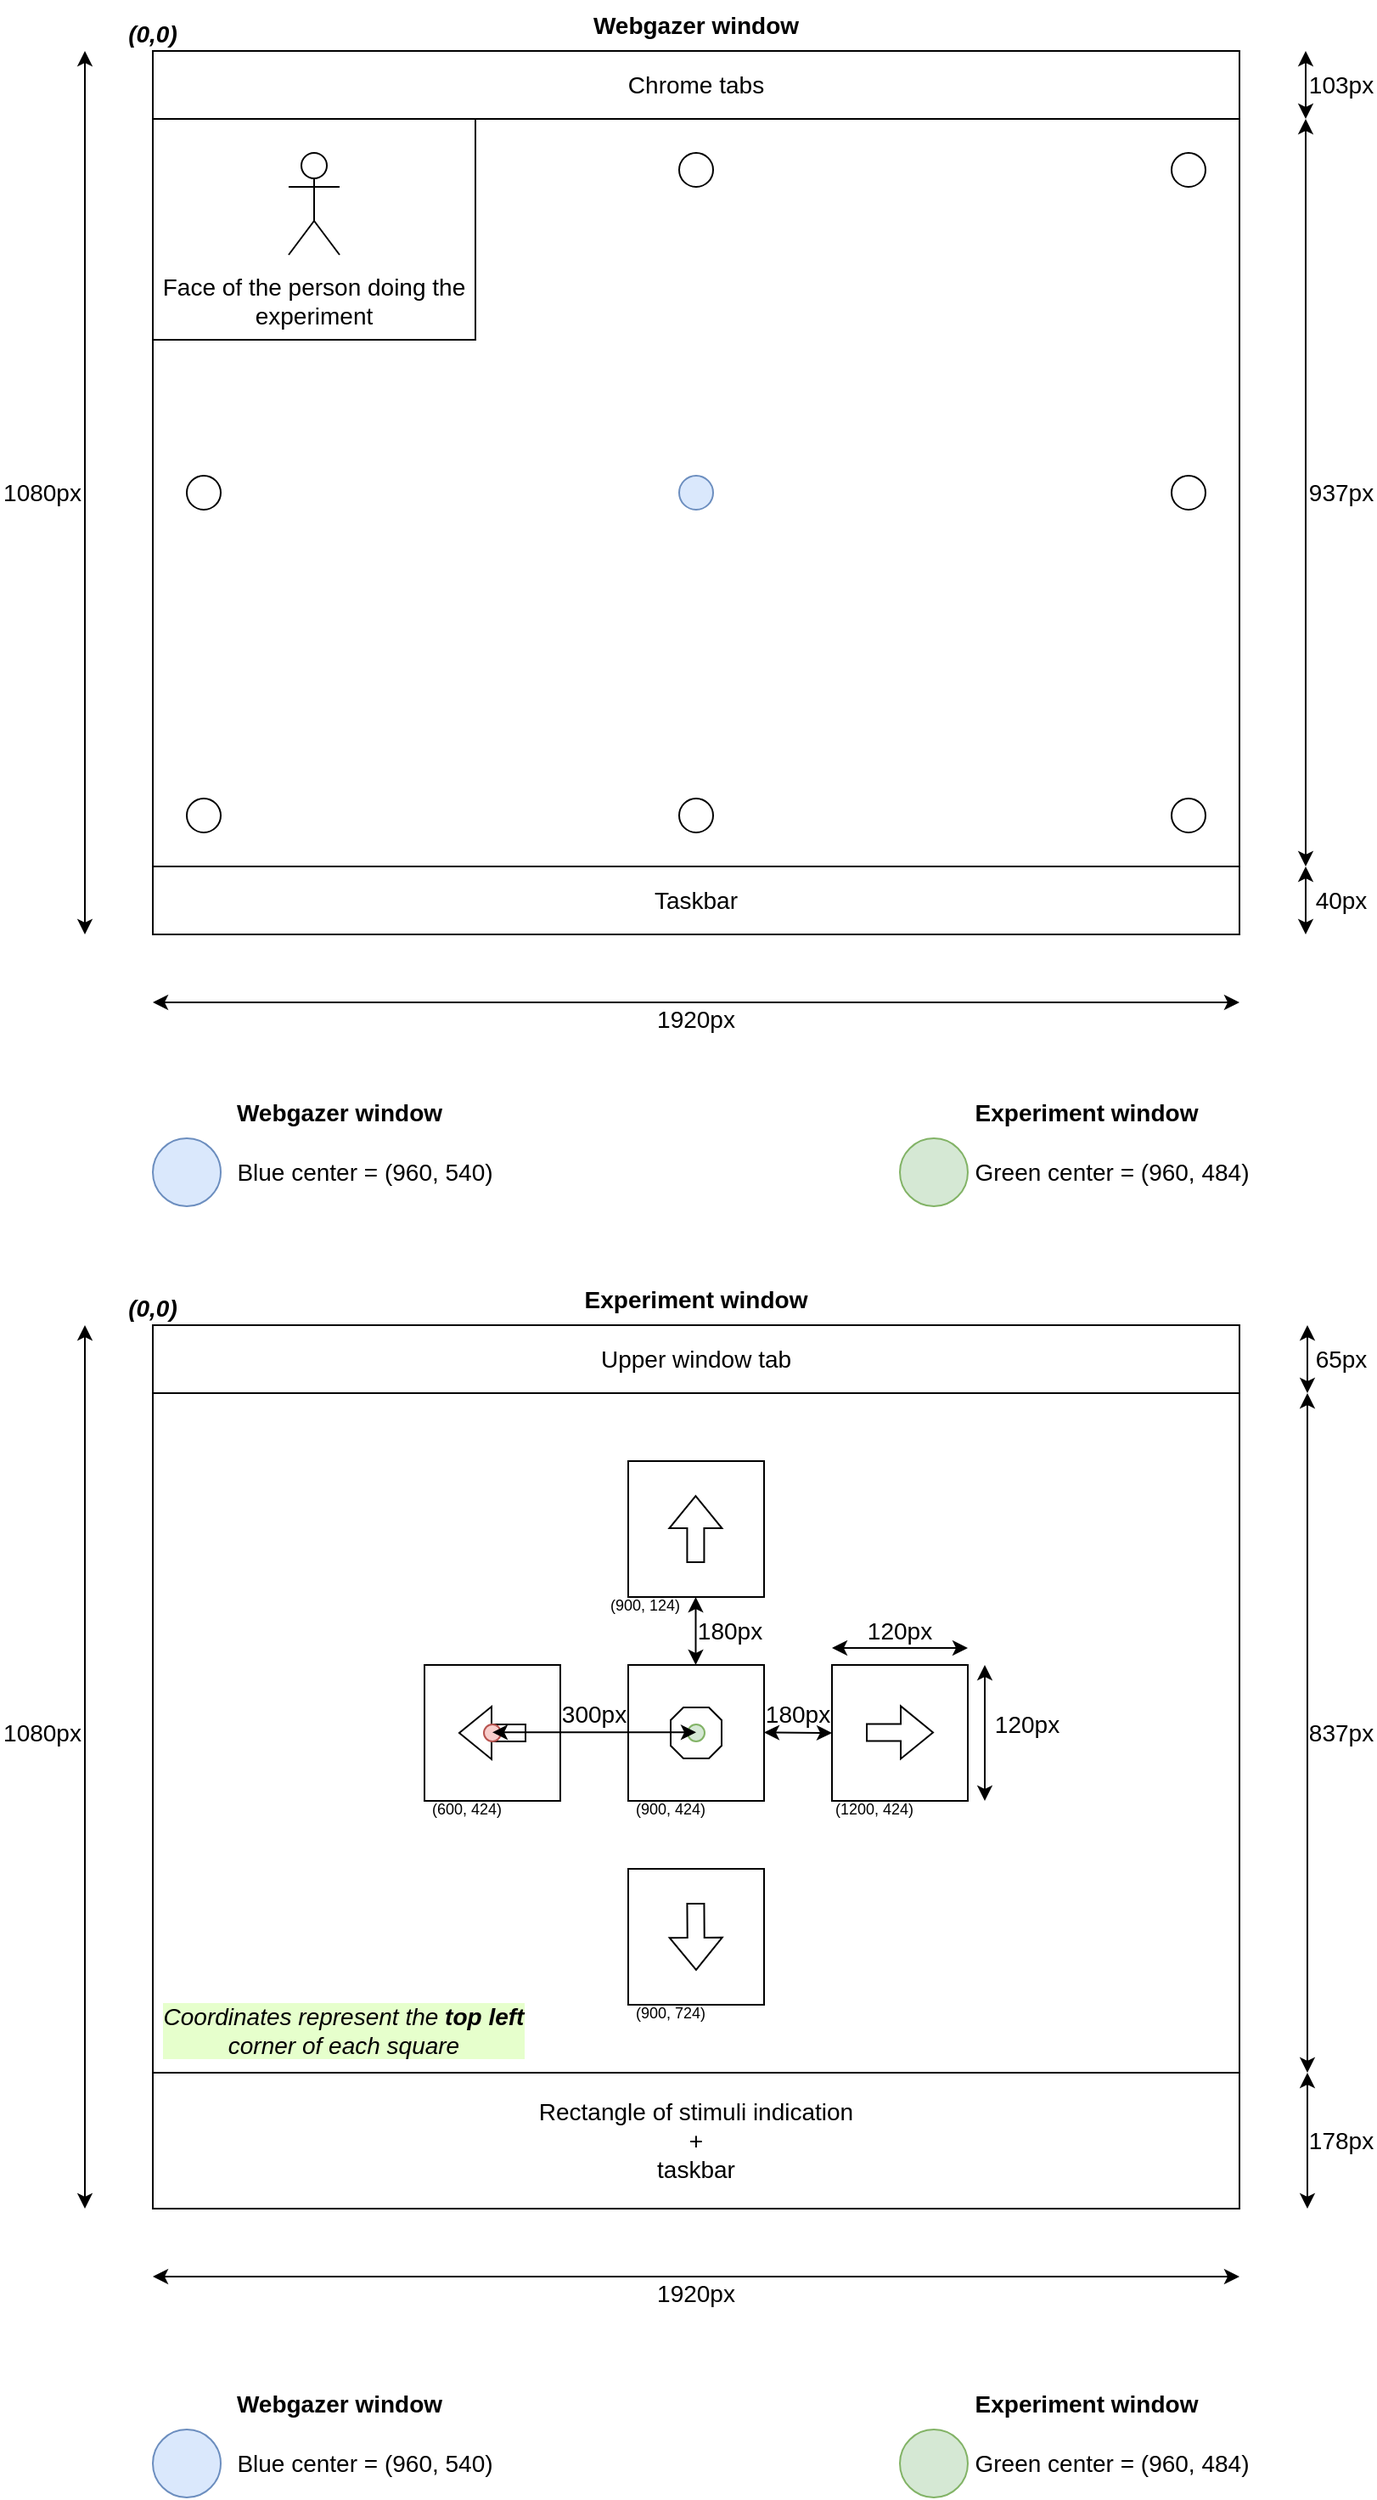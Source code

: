 <mxfile version="20.2.2" type="device"><diagram id="x7uC9Ve6fQ_r0ODiyO6f" name="Page-1"><mxGraphModel dx="948" dy="1655" grid="1" gridSize="10" guides="1" tooltips="1" connect="1" arrows="1" fold="1" page="1" pageScale="1" pageWidth="850" pageHeight="1100" math="0" shadow="0"><root><mxCell id="0"/><mxCell id="1" parent="0"/><mxCell id="x9KUv37XuBak8qCR52oC-20" value="&lt;font style=&quot;font-size: 14px;&quot;&gt;Upper window tab&lt;/font&gt;" style="rounded=0;whiteSpace=wrap;html=1;fontSize=6;" parent="1" vertex="1"><mxGeometry x="120" y="390" width="640" height="40" as="geometry"/></mxCell><mxCell id="x9KUv37XuBak8qCR52oC-19" value="" style="rounded=0;whiteSpace=wrap;html=1;fontSize=6;" parent="1" vertex="1"><mxGeometry x="120" y="430" width="640" height="400" as="geometry"/></mxCell><mxCell id="x9KUv37XuBak8qCR52oC-3" value="" style="rounded=0;whiteSpace=wrap;html=1;" parent="1" vertex="1"><mxGeometry x="280" y="590" width="80" height="80" as="geometry"/></mxCell><mxCell id="x9KUv37XuBak8qCR52oC-7" value="" style="rounded=0;whiteSpace=wrap;html=1;" parent="1" vertex="1"><mxGeometry x="520" y="590" width="80" height="80" as="geometry"/></mxCell><mxCell id="x9KUv37XuBak8qCR52oC-8" value="" style="rounded=0;whiteSpace=wrap;html=1;" parent="1" vertex="1"><mxGeometry x="400" y="470" width="80" height="80" as="geometry"/></mxCell><mxCell id="x9KUv37XuBak8qCR52oC-9" value="" style="rounded=0;whiteSpace=wrap;html=1;" parent="1" vertex="1"><mxGeometry x="400" y="710" width="80" height="80" as="geometry"/></mxCell><mxCell id="x9KUv37XuBak8qCR52oC-10" value="" style="shape=flexArrow;endArrow=classic;html=1;rounded=0;" parent="1" edge="1"><mxGeometry width="50" height="50" relative="1" as="geometry"><mxPoint x="439.71" y="530" as="sourcePoint"/><mxPoint x="439.71" y="490" as="targetPoint"/></mxGeometry></mxCell><mxCell id="x9KUv37XuBak8qCR52oC-11" value="" style="shape=flexArrow;endArrow=classic;html=1;rounded=0;" parent="1" edge="1"><mxGeometry width="50" height="50" relative="1" as="geometry"><mxPoint x="439.71" y="730" as="sourcePoint"/><mxPoint x="440" y="770" as="targetPoint"/></mxGeometry></mxCell><mxCell id="x9KUv37XuBak8qCR52oC-12" value="" style="shape=flexArrow;endArrow=classic;html=1;rounded=0;" parent="1" edge="1"><mxGeometry width="50" height="50" relative="1" as="geometry"><mxPoint x="540.0" y="629.71" as="sourcePoint"/><mxPoint x="580" y="629.71" as="targetPoint"/></mxGeometry></mxCell><mxCell id="x9KUv37XuBak8qCR52oC-13" value="" style="shape=flexArrow;endArrow=classic;html=1;rounded=0;" parent="1" edge="1"><mxGeometry width="50" height="50" relative="1" as="geometry"><mxPoint x="340.0" y="630" as="sourcePoint"/><mxPoint x="300" y="630" as="targetPoint"/></mxGeometry></mxCell><mxCell id="x9KUv37XuBak8qCR52oC-18" value="" style="rounded=0;whiteSpace=wrap;html=1;" parent="1" vertex="1"><mxGeometry x="400" y="590" width="80" height="80" as="geometry"/></mxCell><mxCell id="x9KUv37XuBak8qCR52oC-16" value="" style="verticalLabelPosition=bottom;verticalAlign=top;html=1;shape=mxgraph.basic.polygon;polyCoords=[[0.25,0],[0.75,0],[1,0.25],[1,0.75],[0.75,1],[0.25,1],[0,0.75],[0,0.25]];polyline=0;" parent="1" vertex="1"><mxGeometry x="425" y="615" width="30" height="30" as="geometry"/></mxCell><mxCell id="x9KUv37XuBak8qCR52oC-21" value="&lt;font style=&quot;font-size: 14px;&quot;&gt;Rectangle of stimuli indication&lt;br&gt;+&lt;br&gt;taskbar&lt;/font&gt;" style="rounded=0;whiteSpace=wrap;html=1;fontSize=6;" parent="1" vertex="1"><mxGeometry x="120" y="830" width="640" height="80" as="geometry"/></mxCell><mxCell id="x9KUv37XuBak8qCR52oC-23" value="&lt;span style=&quot;font-size: 14px;&quot;&gt;Chrome tabs&lt;/span&gt;" style="rounded=0;whiteSpace=wrap;html=1;fontSize=6;" parent="1" vertex="1"><mxGeometry x="120" y="-360" width="640" height="40" as="geometry"/></mxCell><mxCell id="x9KUv37XuBak8qCR52oC-24" value="" style="rounded=0;whiteSpace=wrap;html=1;fontSize=6;" parent="1" vertex="1"><mxGeometry x="120" y="-320" width="640" height="440" as="geometry"/></mxCell><mxCell id="x9KUv37XuBak8qCR52oC-36" value="&lt;font style=&quot;font-size: 14px;&quot;&gt;Taskbar&lt;/font&gt;" style="rounded=0;whiteSpace=wrap;html=1;fontSize=6;" parent="1" vertex="1"><mxGeometry x="120" y="120" width="640" height="40" as="geometry"/></mxCell><mxCell id="x9KUv37XuBak8qCR52oC-37" value="" style="ellipse;whiteSpace=wrap;html=1;aspect=fixed;fontSize=14;" parent="1" vertex="1"><mxGeometry x="430" y="-300" width="20" height="20" as="geometry"/></mxCell><mxCell id="x9KUv37XuBak8qCR52oC-38" value="" style="ellipse;whiteSpace=wrap;html=1;aspect=fixed;fontSize=14;fillColor=#dae8fc;strokeColor=#6c8ebf;" parent="1" vertex="1"><mxGeometry x="430" y="-110" width="20" height="20" as="geometry"/></mxCell><mxCell id="x9KUv37XuBak8qCR52oC-39" value="" style="ellipse;whiteSpace=wrap;html=1;aspect=fixed;fontSize=14;" parent="1" vertex="1"><mxGeometry x="430" y="80" width="20" height="20" as="geometry"/></mxCell><mxCell id="x9KUv37XuBak8qCR52oC-40" value="" style="ellipse;whiteSpace=wrap;html=1;aspect=fixed;fontSize=14;" parent="1" vertex="1"><mxGeometry x="720" y="-110" width="20" height="20" as="geometry"/></mxCell><mxCell id="x9KUv37XuBak8qCR52oC-41" value="" style="ellipse;whiteSpace=wrap;html=1;aspect=fixed;fontSize=14;" parent="1" vertex="1"><mxGeometry x="720" y="-300" width="20" height="20" as="geometry"/></mxCell><mxCell id="x9KUv37XuBak8qCR52oC-42" value="" style="ellipse;whiteSpace=wrap;html=1;aspect=fixed;fontSize=14;" parent="1" vertex="1"><mxGeometry x="720" y="80" width="20" height="20" as="geometry"/></mxCell><mxCell id="x9KUv37XuBak8qCR52oC-43" value="" style="ellipse;whiteSpace=wrap;html=1;aspect=fixed;fontSize=14;" parent="1" vertex="1"><mxGeometry x="140" y="80" width="20" height="20" as="geometry"/></mxCell><mxCell id="x9KUv37XuBak8qCR52oC-44" value="" style="ellipse;whiteSpace=wrap;html=1;aspect=fixed;fontSize=14;" parent="1" vertex="1"><mxGeometry x="140" y="-110" width="20" height="20" as="geometry"/></mxCell><mxCell id="x9KUv37XuBak8qCR52oC-46" value="&lt;br&gt;&lt;br&gt;&lt;br&gt;&lt;br&gt;&lt;br&gt;Face of the person doing the experiment" style="rounded=0;whiteSpace=wrap;html=1;fontSize=14;" parent="1" vertex="1"><mxGeometry x="120" y="-320" width="190" height="130" as="geometry"/></mxCell><mxCell id="x9KUv37XuBak8qCR52oC-47" value="Actor" style="shape=umlActor;verticalLabelPosition=bottom;verticalAlign=top;html=1;outlineConnect=0;fontSize=14;fontColor=none;noLabel=1;" parent="1" vertex="1"><mxGeometry x="200" y="-300" width="30" height="60" as="geometry"/></mxCell><mxCell id="x9KUv37XuBak8qCR52oC-49" value="Webgazer window" style="text;html=1;strokeColor=none;fillColor=none;align=center;verticalAlign=middle;whiteSpace=wrap;rounded=0;fontSize=14;fontColor=none;fontStyle=1" parent="1" vertex="1"><mxGeometry x="120" y="-390" width="640" height="30" as="geometry"/></mxCell><mxCell id="x9KUv37XuBak8qCR52oC-50" value="Experiment window" style="text;html=1;strokeColor=none;fillColor=none;align=center;verticalAlign=middle;whiteSpace=wrap;rounded=0;fontSize=14;fontColor=none;fontStyle=1" parent="1" vertex="1"><mxGeometry x="120" y="360" width="640" height="30" as="geometry"/></mxCell><mxCell id="x9KUv37XuBak8qCR52oC-51" value="" style="endArrow=classic;startArrow=classic;html=1;rounded=0;fontSize=14;fontColor=none;" parent="1" edge="1"><mxGeometry width="50" height="50" relative="1" as="geometry"><mxPoint x="799" y="160" as="sourcePoint"/><mxPoint x="799" y="120" as="targetPoint"/></mxGeometry></mxCell><mxCell id="x9KUv37XuBak8qCR52oC-54" value="" style="endArrow=classic;startArrow=classic;html=1;rounded=0;fontSize=14;fontColor=none;" parent="1" edge="1"><mxGeometry width="50" height="50" relative="1" as="geometry"><mxPoint x="760" y="200" as="sourcePoint"/><mxPoint x="120" y="200" as="targetPoint"/></mxGeometry></mxCell><mxCell id="x9KUv37XuBak8qCR52oC-55" value="" style="endArrow=classic;startArrow=classic;html=1;rounded=0;fontSize=14;fontColor=none;" parent="1" edge="1"><mxGeometry width="50" height="50" relative="1" as="geometry"><mxPoint x="760.0" y="950" as="sourcePoint"/><mxPoint x="120" y="950" as="targetPoint"/></mxGeometry></mxCell><mxCell id="x9KUv37XuBak8qCR52oC-56" value="" style="endArrow=classic;startArrow=classic;html=1;rounded=0;fontSize=14;fontColor=none;" parent="1" edge="1"><mxGeometry width="50" height="50" relative="1" as="geometry"><mxPoint x="610" y="670" as="sourcePoint"/><mxPoint x="610" y="590" as="targetPoint"/></mxGeometry></mxCell><mxCell id="x9KUv37XuBak8qCR52oC-57" value="" style="endArrow=classic;startArrow=classic;html=1;rounded=0;fontSize=14;fontColor=none;" parent="1" edge="1"><mxGeometry width="50" height="50" relative="1" as="geometry"><mxPoint x="600" y="580" as="sourcePoint"/><mxPoint x="520" y="580" as="targetPoint"/></mxGeometry></mxCell><mxCell id="x9KUv37XuBak8qCR52oC-58" value="" style="endArrow=classic;startArrow=classic;html=1;rounded=0;fontSize=14;fontColor=none;" parent="1" edge="1"><mxGeometry width="50" height="50" relative="1" as="geometry"><mxPoint x="800" y="910" as="sourcePoint"/><mxPoint x="800" y="830" as="targetPoint"/></mxGeometry></mxCell><mxCell id="x9KUv37XuBak8qCR52oC-59" value="" style="endArrow=classic;startArrow=classic;html=1;rounded=0;fontSize=14;fontColor=none;" parent="1" edge="1"><mxGeometry width="50" height="50" relative="1" as="geometry"><mxPoint x="800" y="430" as="sourcePoint"/><mxPoint x="800" y="390" as="targetPoint"/></mxGeometry></mxCell><mxCell id="x9KUv37XuBak8qCR52oC-60" value="" style="endArrow=classic;startArrow=classic;html=1;rounded=0;fontSize=14;fontColor=none;" parent="1" edge="1"><mxGeometry width="50" height="50" relative="1" as="geometry"><mxPoint x="800" y="830" as="sourcePoint"/><mxPoint x="800" y="430" as="targetPoint"/></mxGeometry></mxCell><mxCell id="x9KUv37XuBak8qCR52oC-61" value="" style="endArrow=classic;startArrow=classic;html=1;rounded=0;fontSize=14;fontColor=none;" parent="1" edge="1"><mxGeometry width="50" height="50" relative="1" as="geometry"><mxPoint x="799" y="-320.0" as="sourcePoint"/><mxPoint x="799" y="-360.0" as="targetPoint"/></mxGeometry></mxCell><mxCell id="x9KUv37XuBak8qCR52oC-62" value="" style="endArrow=classic;startArrow=classic;html=1;rounded=0;fontSize=14;fontColor=none;" parent="1" edge="1"><mxGeometry width="50" height="50" relative="1" as="geometry"><mxPoint x="799" y="120.0" as="sourcePoint"/><mxPoint x="799" y="-320" as="targetPoint"/></mxGeometry></mxCell><mxCell id="x9KUv37XuBak8qCR52oC-63" value="" style="endArrow=classic;startArrow=classic;html=1;rounded=0;fontSize=14;fontColor=none;" parent="1" edge="1"><mxGeometry width="50" height="50" relative="1" as="geometry"><mxPoint x="520" y="630" as="sourcePoint"/><mxPoint x="480" y="629.75" as="targetPoint"/></mxGeometry></mxCell><mxCell id="x9KUv37XuBak8qCR52oC-64" value="" style="endArrow=classic;startArrow=classic;html=1;rounded=0;fontSize=14;fontColor=none;" parent="1" edge="1"><mxGeometry width="50" height="50" relative="1" as="geometry"><mxPoint x="439.75" y="550" as="sourcePoint"/><mxPoint x="439.75" y="590" as="targetPoint"/></mxGeometry></mxCell><mxCell id="x9KUv37XuBak8qCR52oC-67" value="120px" style="text;html=1;strokeColor=none;fillColor=none;align=center;verticalAlign=middle;whiteSpace=wrap;rounded=0;fontSize=14;fontColor=none;" parent="1" vertex="1"><mxGeometry x="610" y="615" width="50" height="20" as="geometry"/></mxCell><mxCell id="x9KUv37XuBak8qCR52oC-68" value="120px" style="text;html=1;strokeColor=none;fillColor=none;align=center;verticalAlign=middle;whiteSpace=wrap;rounded=0;fontSize=14;fontColor=none;" parent="1" vertex="1"><mxGeometry x="535" y="560" width="50" height="20" as="geometry"/></mxCell><mxCell id="x9KUv37XuBak8qCR52oC-69" value="" style="ellipse;whiteSpace=wrap;html=1;aspect=fixed;fontSize=14;fillColor=#d5e8d4;strokeColor=#82b366;" parent="1" vertex="1"><mxGeometry x="435" y="625" width="10" height="10" as="geometry"/></mxCell><mxCell id="x9KUv37XuBak8qCR52oC-70" value="" style="ellipse;whiteSpace=wrap;html=1;aspect=fixed;fontSize=14;fillColor=#f8cecc;strokeColor=#b85450;" parent="1" vertex="1"><mxGeometry x="315" y="625" width="10" height="10" as="geometry"/></mxCell><mxCell id="x9KUv37XuBak8qCR52oC-73" value="" style="endArrow=classic;startArrow=classic;html=1;rounded=0;fontSize=14;fontColor=none;" parent="1" edge="1"><mxGeometry width="50" height="50" relative="1" as="geometry"><mxPoint x="320" y="629.64" as="sourcePoint"/><mxPoint x="440" y="629.64" as="targetPoint"/></mxGeometry></mxCell><mxCell id="x9KUv37XuBak8qCR52oC-75" value="300px" style="text;html=1;strokeColor=none;fillColor=none;align=center;verticalAlign=middle;whiteSpace=wrap;rounded=0;fontSize=14;fontColor=none;" parent="1" vertex="1"><mxGeometry x="360" y="609" width="40" height="20" as="geometry"/></mxCell><mxCell id="x9KUv37XuBak8qCR52oC-76" value="180px" style="text;html=1;strokeColor=none;fillColor=none;align=center;verticalAlign=middle;whiteSpace=wrap;rounded=0;fontSize=14;fontColor=none;" parent="1" vertex="1"><mxGeometry x="480" y="609" width="40" height="20" as="geometry"/></mxCell><mxCell id="x9KUv37XuBak8qCR52oC-77" value="180px" style="text;html=1;strokeColor=none;fillColor=none;align=center;verticalAlign=middle;whiteSpace=wrap;rounded=0;fontSize=14;fontColor=none;" parent="1" vertex="1"><mxGeometry x="440" y="560" width="40" height="20" as="geometry"/></mxCell><mxCell id="x9KUv37XuBak8qCR52oC-78" value="65px" style="text;html=1;strokeColor=none;fillColor=none;align=center;verticalAlign=middle;whiteSpace=wrap;rounded=0;fontSize=14;fontColor=none;" parent="1" vertex="1"><mxGeometry x="800" y="400" width="40" height="20" as="geometry"/></mxCell><mxCell id="x9KUv37XuBak8qCR52oC-79" value="837px" style="text;html=1;strokeColor=none;fillColor=none;align=center;verticalAlign=middle;whiteSpace=wrap;rounded=0;fontSize=14;fontColor=none;" parent="1" vertex="1"><mxGeometry x="800" y="620" width="40" height="20" as="geometry"/></mxCell><mxCell id="x9KUv37XuBak8qCR52oC-80" value="178px" style="text;html=1;strokeColor=none;fillColor=none;align=center;verticalAlign=middle;whiteSpace=wrap;rounded=0;fontSize=14;fontColor=none;" parent="1" vertex="1"><mxGeometry x="800" y="860" width="40" height="20" as="geometry"/></mxCell><mxCell id="x9KUv37XuBak8qCR52oC-81" value="" style="endArrow=classic;startArrow=classic;html=1;rounded=0;fontSize=14;fontColor=none;" parent="1" edge="1"><mxGeometry width="50" height="50" relative="1" as="geometry"><mxPoint x="80" y="910" as="sourcePoint"/><mxPoint x="80" y="390" as="targetPoint"/></mxGeometry></mxCell><mxCell id="x9KUv37XuBak8qCR52oC-82" value="1080px" style="text;html=1;strokeColor=none;fillColor=none;align=center;verticalAlign=middle;whiteSpace=wrap;rounded=0;fontSize=14;fontColor=none;" parent="1" vertex="1"><mxGeometry x="30" y="620" width="50" height="20" as="geometry"/></mxCell><mxCell id="x9KUv37XuBak8qCR52oC-85" value="" style="endArrow=classic;startArrow=classic;html=1;rounded=0;fontSize=14;fontColor=none;" parent="1" edge="1"><mxGeometry width="50" height="50" relative="1" as="geometry"><mxPoint x="80" y="160" as="sourcePoint"/><mxPoint x="80" y="-360" as="targetPoint"/></mxGeometry></mxCell><mxCell id="x9KUv37XuBak8qCR52oC-88" value="103px" style="text;html=1;strokeColor=none;fillColor=none;align=center;verticalAlign=middle;whiteSpace=wrap;rounded=0;fontSize=14;fontColor=none;" parent="1" vertex="1"><mxGeometry x="800" y="-350" width="40" height="20" as="geometry"/></mxCell><mxCell id="x9KUv37XuBak8qCR52oC-89" value="937px" style="text;html=1;strokeColor=none;fillColor=none;align=center;verticalAlign=middle;whiteSpace=wrap;rounded=0;fontSize=14;fontColor=none;" parent="1" vertex="1"><mxGeometry x="800" y="-110" width="40" height="20" as="geometry"/></mxCell><mxCell id="x9KUv37XuBak8qCR52oC-90" value="40px" style="text;html=1;strokeColor=none;fillColor=none;align=center;verticalAlign=middle;whiteSpace=wrap;rounded=0;fontSize=14;fontColor=none;" parent="1" vertex="1"><mxGeometry x="800" y="130" width="40" height="20" as="geometry"/></mxCell><mxCell id="x9KUv37XuBak8qCR52oC-91" value="1080px" style="text;html=1;strokeColor=none;fillColor=none;align=center;verticalAlign=middle;whiteSpace=wrap;rounded=0;fontSize=14;fontColor=none;" parent="1" vertex="1"><mxGeometry x="30" y="-110" width="50" height="20" as="geometry"/></mxCell><mxCell id="x9KUv37XuBak8qCR52oC-93" value="1920px" style="text;html=1;strokeColor=none;fillColor=none;align=center;verticalAlign=middle;whiteSpace=wrap;rounded=0;fontSize=14;fontColor=none;" parent="1" vertex="1"><mxGeometry x="420" y="950" width="40" height="20" as="geometry"/></mxCell><mxCell id="x9KUv37XuBak8qCR52oC-94" value="1920px" style="text;html=1;strokeColor=none;fillColor=none;align=center;verticalAlign=middle;whiteSpace=wrap;rounded=0;fontSize=14;fontColor=none;" parent="1" vertex="1"><mxGeometry x="420" y="200" width="40" height="20" as="geometry"/></mxCell><mxCell id="x9KUv37XuBak8qCR52oC-95" value="" style="ellipse;whiteSpace=wrap;html=1;aspect=fixed;fontSize=14;fillColor=#d5e8d4;strokeColor=#82b366;" parent="1" vertex="1"><mxGeometry x="560" y="1040" width="40" height="40" as="geometry"/></mxCell><mxCell id="x9KUv37XuBak8qCR52oC-96" value="Green center = (960, 484)" style="text;html=1;strokeColor=none;fillColor=none;align=center;verticalAlign=middle;whiteSpace=wrap;rounded=0;fontSize=14;fontColor=none;" parent="1" vertex="1"><mxGeometry x="600" y="1045" width="170" height="30" as="geometry"/></mxCell><mxCell id="x9KUv37XuBak8qCR52oC-99" value="" style="ellipse;whiteSpace=wrap;html=1;aspect=fixed;fontSize=14;fillColor=#dae8fc;strokeColor=#6c8ebf;" parent="1" vertex="1"><mxGeometry x="120" y="1040" width="40" height="40" as="geometry"/></mxCell><mxCell id="x9KUv37XuBak8qCR52oC-100" value="Blue center = (960, 540)" style="text;html=1;strokeColor=none;fillColor=none;align=center;verticalAlign=middle;whiteSpace=wrap;rounded=0;fontSize=14;fontColor=none;" parent="1" vertex="1"><mxGeometry x="160" y="1045" width="170" height="30" as="geometry"/></mxCell><mxCell id="x9KUv37XuBak8qCR52oC-101" value="&lt;span style=&quot;font-weight: 700;&quot;&gt;Webgazer window&lt;/span&gt;" style="text;html=1;strokeColor=none;fillColor=none;align=center;verticalAlign=middle;whiteSpace=wrap;rounded=0;fontSize=14;fontColor=none;" parent="1" vertex="1"><mxGeometry x="160" y="1010" width="140" height="30" as="geometry"/></mxCell><mxCell id="x9KUv37XuBak8qCR52oC-102" value="&lt;span style=&quot;font-weight: 700;&quot;&gt;Experiment window&lt;/span&gt;" style="text;html=1;strokeColor=none;fillColor=none;align=center;verticalAlign=middle;whiteSpace=wrap;rounded=0;fontSize=14;fontColor=none;" parent="1" vertex="1"><mxGeometry x="600" y="1010" width="140" height="30" as="geometry"/></mxCell><mxCell id="x9KUv37XuBak8qCR52oC-103" value="" style="ellipse;whiteSpace=wrap;html=1;aspect=fixed;fontSize=14;fillColor=#d5e8d4;strokeColor=#82b366;" parent="1" vertex="1"><mxGeometry x="560" y="280" width="40" height="40" as="geometry"/></mxCell><mxCell id="x9KUv37XuBak8qCR52oC-104" value="Green center = (960, 484)" style="text;html=1;strokeColor=none;fillColor=none;align=center;verticalAlign=middle;whiteSpace=wrap;rounded=0;fontSize=14;fontColor=none;" parent="1" vertex="1"><mxGeometry x="600" y="285" width="170" height="30" as="geometry"/></mxCell><mxCell id="x9KUv37XuBak8qCR52oC-105" value="" style="ellipse;whiteSpace=wrap;html=1;aspect=fixed;fontSize=14;fillColor=#dae8fc;strokeColor=#6c8ebf;" parent="1" vertex="1"><mxGeometry x="120" y="280" width="40" height="40" as="geometry"/></mxCell><mxCell id="x9KUv37XuBak8qCR52oC-106" value="Blue center = (960, 540)" style="text;html=1;strokeColor=none;fillColor=none;align=center;verticalAlign=middle;whiteSpace=wrap;rounded=0;fontSize=14;fontColor=none;" parent="1" vertex="1"><mxGeometry x="160" y="285" width="170" height="30" as="geometry"/></mxCell><mxCell id="x9KUv37XuBak8qCR52oC-107" value="&lt;span style=&quot;font-weight: 700;&quot;&gt;Webgazer window&lt;/span&gt;" style="text;html=1;strokeColor=none;fillColor=none;align=center;verticalAlign=middle;whiteSpace=wrap;rounded=0;fontSize=14;fontColor=none;" parent="1" vertex="1"><mxGeometry x="160" y="250" width="140" height="30" as="geometry"/></mxCell><mxCell id="x9KUv37XuBak8qCR52oC-108" value="&lt;span style=&quot;font-weight: 700;&quot;&gt;Experiment window&lt;/span&gt;" style="text;html=1;strokeColor=none;fillColor=none;align=center;verticalAlign=middle;whiteSpace=wrap;rounded=0;fontSize=14;fontColor=none;" parent="1" vertex="1"><mxGeometry x="600" y="250" width="140" height="30" as="geometry"/></mxCell><mxCell id="_VdmoZH5E6KufWQ95Pzu-3" value="(600, 424)" style="text;html=1;strokeColor=none;fillColor=none;align=center;verticalAlign=middle;whiteSpace=wrap;rounded=0;fontSize=9;" parent="1" vertex="1"><mxGeometry x="280" y="670" width="50" height="10" as="geometry"/></mxCell><mxCell id="_VdmoZH5E6KufWQ95Pzu-4" value="(900, 424)" style="text;html=1;strokeColor=none;fillColor=none;align=center;verticalAlign=middle;whiteSpace=wrap;rounded=0;fontSize=9;" parent="1" vertex="1"><mxGeometry x="400" y="670" width="50" height="10" as="geometry"/></mxCell><mxCell id="_VdmoZH5E6KufWQ95Pzu-5" value="(900, 124)" style="text;html=1;strokeColor=none;fillColor=none;align=center;verticalAlign=middle;whiteSpace=wrap;rounded=0;fontSize=9;" parent="1" vertex="1"><mxGeometry x="385" y="550" width="50" height="10" as="geometry"/></mxCell><mxCell id="_VdmoZH5E6KufWQ95Pzu-6" value="(900, 724)" style="text;html=1;strokeColor=none;fillColor=none;align=center;verticalAlign=middle;whiteSpace=wrap;rounded=0;fontSize=9;" parent="1" vertex="1"><mxGeometry x="400" y="790" width="50" height="10" as="geometry"/></mxCell><mxCell id="_VdmoZH5E6KufWQ95Pzu-7" value="(1200, 424)" style="text;html=1;strokeColor=none;fillColor=none;align=center;verticalAlign=middle;whiteSpace=wrap;rounded=0;fontSize=9;" parent="1" vertex="1"><mxGeometry x="520" y="670" width="50" height="10" as="geometry"/></mxCell><mxCell id="_VdmoZH5E6KufWQ95Pzu-8" value="&lt;font style=&quot;font-size: 14px;&quot;&gt;Coordinates represent the &lt;b&gt;top left&lt;/b&gt; corner of each square&lt;/font&gt;" style="text;html=1;strokeColor=none;fillColor=none;align=center;verticalAlign=middle;whiteSpace=wrap;rounded=0;fontSize=6;fontStyle=2;labelBackgroundColor=#E6FFCC;" parent="1" vertex="1"><mxGeometry x="125" y="790" width="215" height="30" as="geometry"/></mxCell><mxCell id="cL-gsB6ffWEmdUma3qCp-1" value="(0,0)" style="text;html=1;strokeColor=none;fillColor=none;align=center;verticalAlign=middle;whiteSpace=wrap;rounded=0;fontSize=14;fontStyle=3" vertex="1" parent="1"><mxGeometry x="100" y="370" width="40" height="20" as="geometry"/></mxCell><mxCell id="cL-gsB6ffWEmdUma3qCp-2" value="(0,0)" style="text;html=1;strokeColor=none;fillColor=none;align=center;verticalAlign=middle;whiteSpace=wrap;rounded=0;fontSize=14;fontStyle=3" vertex="1" parent="1"><mxGeometry x="100" y="-380" width="40" height="20" as="geometry"/></mxCell></root></mxGraphModel></diagram></mxfile>
